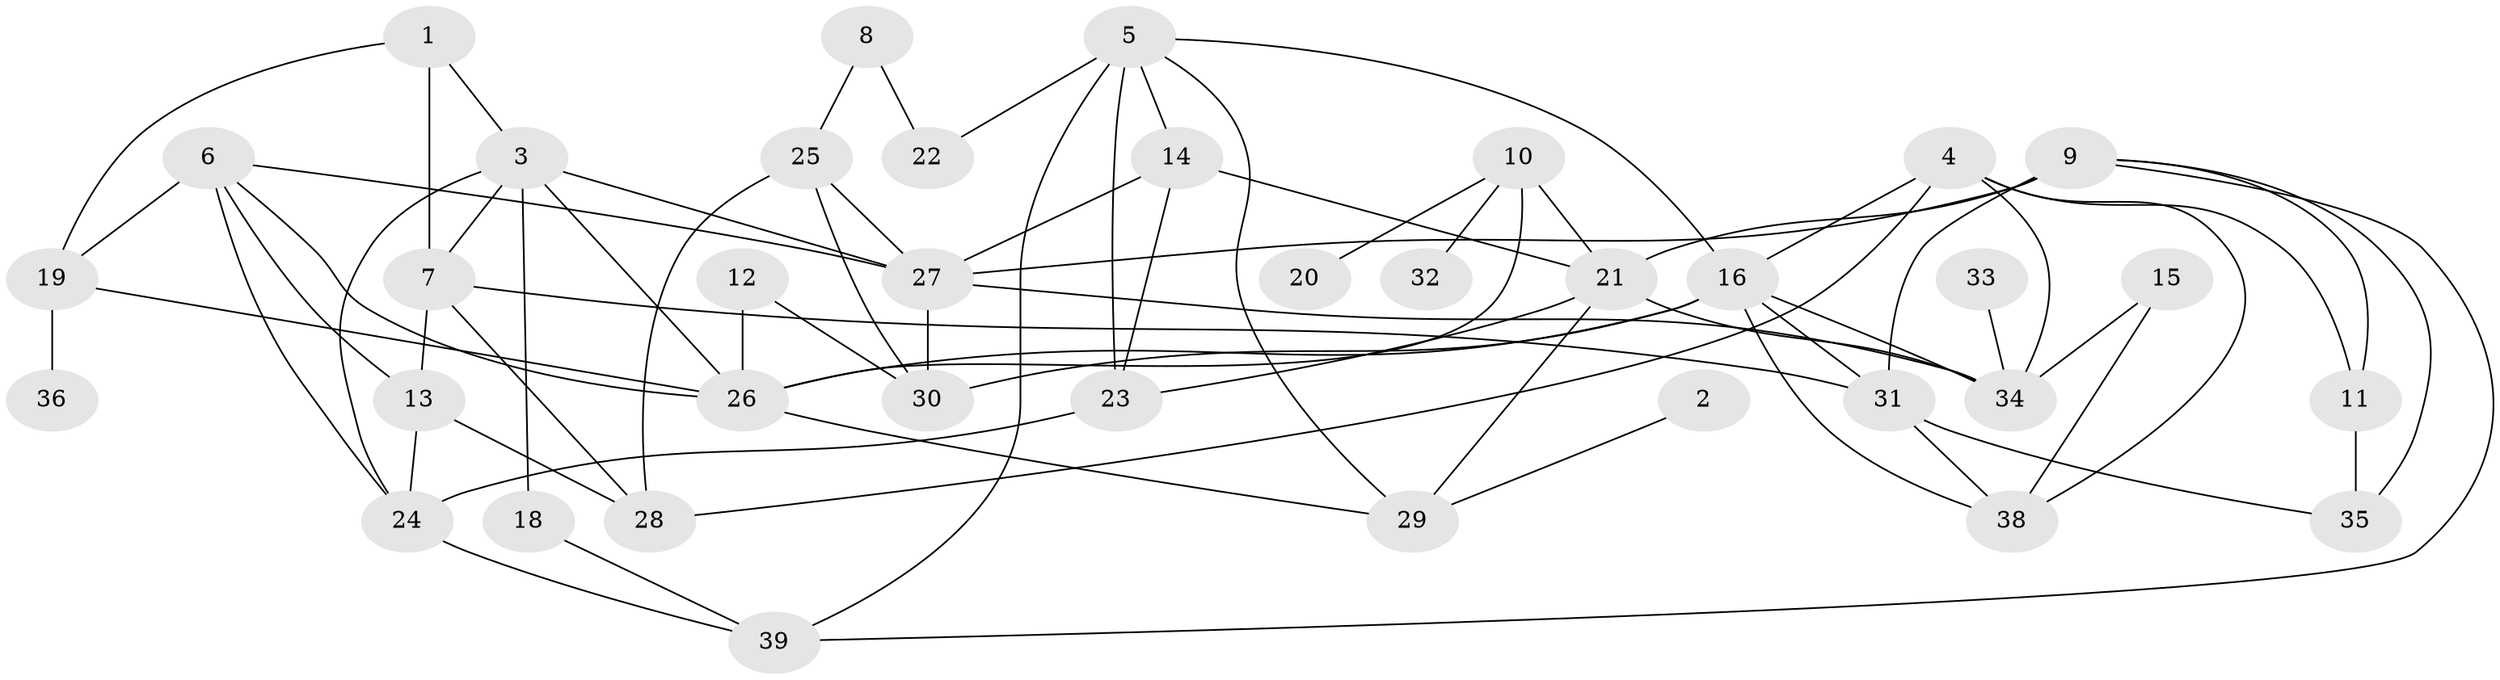 // original degree distribution, {4: 0.14130434782608695, 1: 0.17391304347826086, 2: 0.22826086956521738, 3: 0.30434782608695654, 5: 0.11956521739130435, 0: 0.021739130434782608, 7: 0.010869565217391304}
// Generated by graph-tools (version 1.1) at 2025/48/03/04/25 22:48:06]
// undirected, 37 vertices, 72 edges
graph export_dot {
  node [color=gray90,style=filled];
  1;
  2;
  3;
  4;
  5;
  6;
  7;
  8;
  9;
  10;
  11;
  12;
  13;
  14;
  15;
  16;
  18;
  19;
  20;
  21;
  22;
  23;
  24;
  25;
  26;
  27;
  28;
  29;
  30;
  31;
  32;
  33;
  34;
  35;
  36;
  38;
  39;
  1 -- 3 [weight=1.0];
  1 -- 7 [weight=1.0];
  1 -- 19 [weight=1.0];
  2 -- 29 [weight=1.0];
  3 -- 7 [weight=1.0];
  3 -- 18 [weight=1.0];
  3 -- 24 [weight=1.0];
  3 -- 26 [weight=1.0];
  3 -- 27 [weight=1.0];
  4 -- 11 [weight=1.0];
  4 -- 16 [weight=1.0];
  4 -- 28 [weight=1.0];
  4 -- 34 [weight=1.0];
  4 -- 38 [weight=1.0];
  5 -- 14 [weight=1.0];
  5 -- 16 [weight=1.0];
  5 -- 22 [weight=1.0];
  5 -- 23 [weight=1.0];
  5 -- 29 [weight=1.0];
  5 -- 39 [weight=1.0];
  6 -- 13 [weight=1.0];
  6 -- 19 [weight=1.0];
  6 -- 24 [weight=1.0];
  6 -- 26 [weight=1.0];
  6 -- 27 [weight=1.0];
  7 -- 13 [weight=1.0];
  7 -- 28 [weight=1.0];
  7 -- 31 [weight=1.0];
  8 -- 22 [weight=1.0];
  8 -- 25 [weight=1.0];
  9 -- 11 [weight=1.0];
  9 -- 21 [weight=1.0];
  9 -- 27 [weight=1.0];
  9 -- 31 [weight=2.0];
  9 -- 35 [weight=1.0];
  9 -- 39 [weight=1.0];
  10 -- 20 [weight=1.0];
  10 -- 21 [weight=2.0];
  10 -- 26 [weight=1.0];
  10 -- 32 [weight=1.0];
  11 -- 35 [weight=2.0];
  12 -- 26 [weight=1.0];
  12 -- 30 [weight=1.0];
  13 -- 24 [weight=1.0];
  13 -- 28 [weight=1.0];
  14 -- 21 [weight=1.0];
  14 -- 23 [weight=1.0];
  14 -- 27 [weight=1.0];
  15 -- 34 [weight=1.0];
  15 -- 38 [weight=1.0];
  16 -- 26 [weight=1.0];
  16 -- 30 [weight=2.0];
  16 -- 31 [weight=1.0];
  16 -- 34 [weight=1.0];
  16 -- 38 [weight=1.0];
  18 -- 39 [weight=1.0];
  19 -- 26 [weight=1.0];
  19 -- 36 [weight=1.0];
  21 -- 23 [weight=1.0];
  21 -- 29 [weight=1.0];
  21 -- 34 [weight=2.0];
  23 -- 24 [weight=1.0];
  24 -- 39 [weight=1.0];
  25 -- 27 [weight=1.0];
  25 -- 28 [weight=1.0];
  25 -- 30 [weight=1.0];
  26 -- 29 [weight=1.0];
  27 -- 30 [weight=1.0];
  27 -- 34 [weight=1.0];
  31 -- 35 [weight=1.0];
  31 -- 38 [weight=1.0];
  33 -- 34 [weight=1.0];
}
